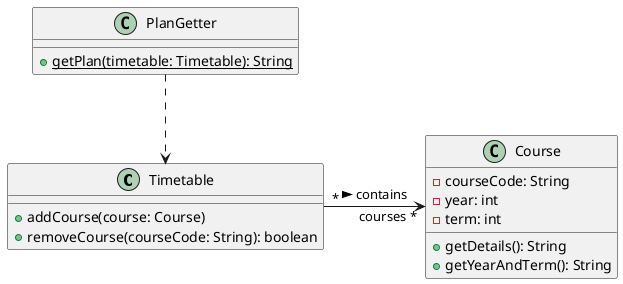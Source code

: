 @startuml
class Timetable {
    +addCourse(course: Course)
    +removeCourse(courseCode: String): boolean
}

class Course {
    -courseCode: String
    -year: int
    -term: int
    +getDetails(): String
    +getYearAndTerm(): String
}

class PlanGetter {
    +{static} getPlan(timetable: Timetable): String
}

Timetable "*" -> "courses *" Course : contains >
PlanGetter ..> Timetable
@enduml